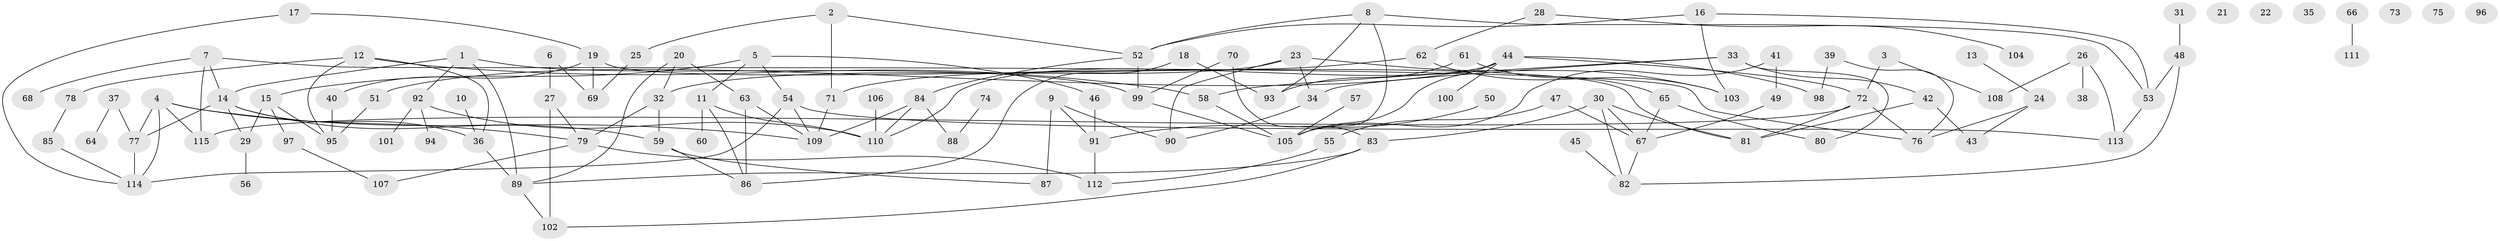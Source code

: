 // coarse degree distribution, {6: 0.06097560975609756, 4: 0.13414634146341464, 5: 0.12195121951219512, 3: 0.17073170731707318, 1: 0.18292682926829268, 7: 0.036585365853658534, 2: 0.1951219512195122, 0: 0.08536585365853659, 10: 0.012195121951219513}
// Generated by graph-tools (version 1.1) at 2025/23/03/03/25 07:23:28]
// undirected, 115 vertices, 158 edges
graph export_dot {
graph [start="1"]
  node [color=gray90,style=filled];
  1;
  2;
  3;
  4;
  5;
  6;
  7;
  8;
  9;
  10;
  11;
  12;
  13;
  14;
  15;
  16;
  17;
  18;
  19;
  20;
  21;
  22;
  23;
  24;
  25;
  26;
  27;
  28;
  29;
  30;
  31;
  32;
  33;
  34;
  35;
  36;
  37;
  38;
  39;
  40;
  41;
  42;
  43;
  44;
  45;
  46;
  47;
  48;
  49;
  50;
  51;
  52;
  53;
  54;
  55;
  56;
  57;
  58;
  59;
  60;
  61;
  62;
  63;
  64;
  65;
  66;
  67;
  68;
  69;
  70;
  71;
  72;
  73;
  74;
  75;
  76;
  77;
  78;
  79;
  80;
  81;
  82;
  83;
  84;
  85;
  86;
  87;
  88;
  89;
  90;
  91;
  92;
  93;
  94;
  95;
  96;
  97;
  98;
  99;
  100;
  101;
  102;
  103;
  104;
  105;
  106;
  107;
  108;
  109;
  110;
  111;
  112;
  113;
  114;
  115;
  1 -- 14;
  1 -- 89;
  1 -- 92;
  1 -- 99;
  2 -- 25;
  2 -- 52;
  2 -- 71;
  3 -- 72;
  3 -- 108;
  4 -- 77;
  4 -- 79;
  4 -- 109;
  4 -- 114;
  4 -- 115;
  5 -- 11;
  5 -- 15;
  5 -- 46;
  5 -- 54;
  6 -- 27;
  6 -- 69;
  7 -- 14;
  7 -- 68;
  7 -- 76;
  7 -- 115;
  8 -- 52;
  8 -- 53;
  8 -- 93;
  8 -- 105;
  9 -- 87;
  9 -- 90;
  9 -- 91;
  10 -- 36;
  11 -- 60;
  11 -- 86;
  11 -- 110;
  12 -- 36;
  12 -- 58;
  12 -- 78;
  12 -- 95;
  13 -- 24;
  14 -- 29;
  14 -- 36;
  14 -- 59;
  14 -- 77;
  15 -- 29;
  15 -- 95;
  15 -- 97;
  16 -- 52;
  16 -- 53;
  16 -- 103;
  17 -- 19;
  17 -- 114;
  18 -- 86;
  18 -- 93;
  19 -- 40;
  19 -- 69;
  19 -- 81;
  20 -- 32;
  20 -- 63;
  20 -- 89;
  23 -- 32;
  23 -- 34;
  23 -- 90;
  23 -- 103;
  24 -- 43;
  24 -- 76;
  25 -- 69;
  26 -- 38;
  26 -- 108;
  26 -- 113;
  27 -- 79;
  27 -- 102;
  28 -- 62;
  28 -- 104;
  29 -- 56;
  30 -- 67;
  30 -- 81;
  30 -- 82;
  30 -- 83;
  31 -- 48;
  32 -- 59;
  32 -- 79;
  33 -- 34;
  33 -- 42;
  33 -- 58;
  33 -- 80;
  34 -- 90;
  36 -- 89;
  37 -- 64;
  37 -- 77;
  39 -- 76;
  39 -- 98;
  40 -- 95;
  41 -- 49;
  41 -- 105;
  42 -- 43;
  42 -- 81;
  44 -- 51;
  44 -- 72;
  44 -- 98;
  44 -- 100;
  44 -- 105;
  44 -- 110;
  45 -- 82;
  46 -- 91;
  47 -- 55;
  47 -- 67;
  48 -- 53;
  48 -- 82;
  49 -- 67;
  50 -- 91;
  51 -- 95;
  52 -- 84;
  52 -- 99;
  53 -- 113;
  54 -- 109;
  54 -- 113;
  54 -- 114;
  55 -- 112;
  57 -- 105;
  58 -- 105;
  59 -- 86;
  59 -- 87;
  61 -- 65;
  61 -- 93;
  62 -- 71;
  62 -- 103;
  63 -- 86;
  63 -- 109;
  65 -- 67;
  65 -- 80;
  66 -- 111;
  67 -- 82;
  70 -- 83;
  70 -- 99;
  71 -- 109;
  72 -- 76;
  72 -- 81;
  72 -- 115;
  74 -- 88;
  77 -- 114;
  78 -- 85;
  79 -- 107;
  79 -- 112;
  83 -- 89;
  83 -- 102;
  84 -- 88;
  84 -- 109;
  84 -- 110;
  85 -- 114;
  89 -- 102;
  91 -- 112;
  92 -- 94;
  92 -- 101;
  92 -- 110;
  97 -- 107;
  99 -- 105;
  106 -- 110;
}
